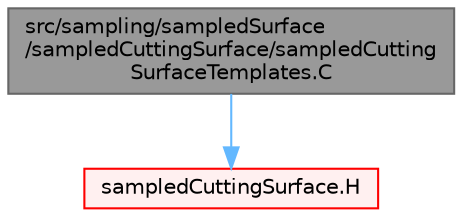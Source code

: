 digraph "src/sampling/sampledSurface/sampledCuttingSurface/sampledCuttingSurfaceTemplates.C"
{
 // LATEX_PDF_SIZE
  bgcolor="transparent";
  edge [fontname=Helvetica,fontsize=10,labelfontname=Helvetica,labelfontsize=10];
  node [fontname=Helvetica,fontsize=10,shape=box,height=0.2,width=0.4];
  Node1 [id="Node000001",label="src/sampling/sampledSurface\l/sampledCuttingSurface/sampledCutting\lSurfaceTemplates.C",height=0.2,width=0.4,color="gray40", fillcolor="grey60", style="filled", fontcolor="black",tooltip=" "];
  Node1 -> Node2 [id="edge1_Node000001_Node000002",color="steelblue1",style="solid",tooltip=" "];
  Node2 [id="Node000002",label="sampledCuttingSurface.H",height=0.2,width=0.4,color="red", fillcolor="#FFF0F0", style="filled",URL="$sampledCuttingSurface_8H.html",tooltip=" "];
}
